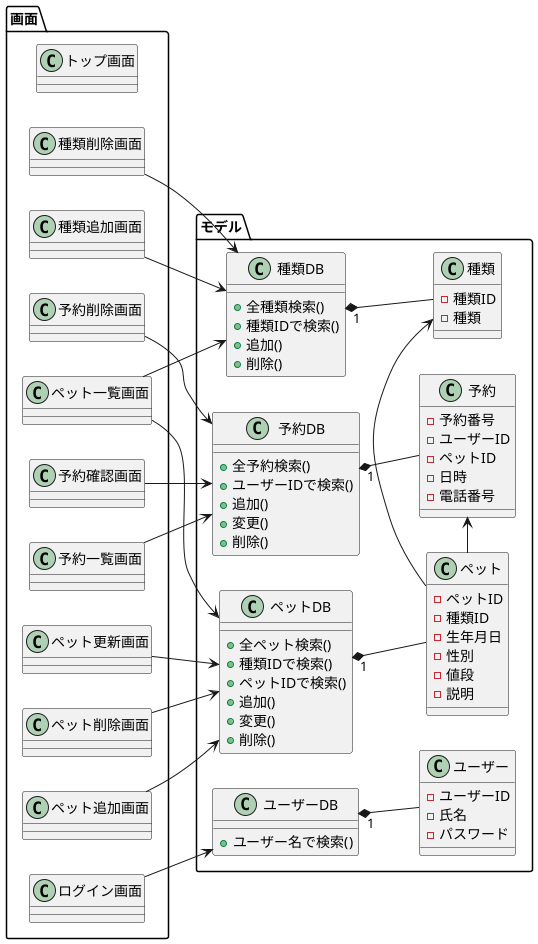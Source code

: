 @startuml
left to right direction

package モデル{
class ペット{
	-ペットID
	-種類ID
	-生年月日
	-性別
	-値段
	-説明
}

class 種類{
	-種類ID
	-種類
}

class ユーザー{
	-ユーザーID
	-氏名
	-パスワード
}

class 予約{
	-予約番号
	-ユーザーID
	-ペットID
	-日時
	-電話番号
}

class ペットDB{
	+全ペット検索()
	+種類IDで検索()
	+ペットIDで検索()
	+追加()
	+変更()
	+削除()
}

class 種類DB{
	+全種類検索()
	+種類IDで検索()
	+追加()
	+削除()
}

class ユーザーDB{
	+ユーザー名で検索()
}

class 予約DB{
	+全予約検索()
	+ユーザーIDで検索()
	+追加()
	+変更()
	+削除()
}
}

package 画面{
class トップ画面
class ペット一覧画面
class ログイン画面
class ペット追加画面
class ペット更新画面
class ペット削除画面
class 種類追加画面
class 種類削除画面
class 予約確認画面
class 予約一覧画面
class 予約削除画面

}

ペットDB "1" *-- ペット
種類DB "1" *-- 種類
ユーザーDB "1" *-- ユーザー
予約DB "1" *-- 予約
ペット -> 種類
ペット -> 予約

ペット一覧画面-->種類DB
ペット一覧画面-->ペットDB
ログイン画面-->ユーザーDB
ペット追加画面-->ペットDB
ペット更新画面-->ペットDB
種類追加画面-->種類DB
種類削除画面-->種類DB
ペット削除画面-->ペットDB
予約確認画面-->予約DB
予約一覧画面-->予約DB
予約削除画面-->予約DB

@enduml